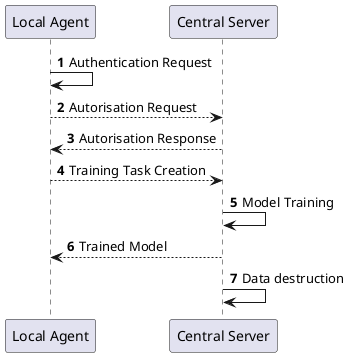 @startuml
'https://plantuml.com/sequence-diagram

autonumber

"Local Agent" -> "Local Agent": Authentication Request
"Local Agent" --> "Central Server": Autorisation Request
"Central Server" ---> "Local Agent": Autorisation Response
"Local Agent" ---> "Central Server": Training Task Creation
"Central Server" -> "Central Server": Model Training
"Central Server" ---> "Local Agent": Trained Model
"Central Server" -> "Central Server": Data destruction
@enduml